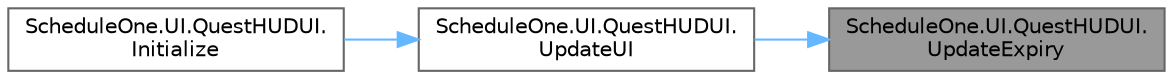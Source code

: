 digraph "ScheduleOne.UI.QuestHUDUI.UpdateExpiry"
{
 // LATEX_PDF_SIZE
  bgcolor="transparent";
  edge [fontname=Helvetica,fontsize=10,labelfontname=Helvetica,labelfontsize=10];
  node [fontname=Helvetica,fontsize=10,shape=box,height=0.2,width=0.4];
  rankdir="RL";
  Node1 [id="Node000001",label="ScheduleOne.UI.QuestHUDUI.\lUpdateExpiry",height=0.2,width=0.4,color="gray40", fillcolor="grey60", style="filled", fontcolor="black",tooltip=" "];
  Node1 -> Node2 [id="edge1_Node000001_Node000002",dir="back",color="steelblue1",style="solid",tooltip=" "];
  Node2 [id="Node000002",label="ScheduleOne.UI.QuestHUDUI.\lUpdateUI",height=0.2,width=0.4,color="grey40", fillcolor="white", style="filled",URL="$class_schedule_one_1_1_u_i_1_1_quest_h_u_d_u_i.html#ad486638b1a2502e8a27c5dbc39cab212",tooltip=" "];
  Node2 -> Node3 [id="edge2_Node000002_Node000003",dir="back",color="steelblue1",style="solid",tooltip=" "];
  Node3 [id="Node000003",label="ScheduleOne.UI.QuestHUDUI.\lInitialize",height=0.2,width=0.4,color="grey40", fillcolor="white", style="filled",URL="$class_schedule_one_1_1_u_i_1_1_quest_h_u_d_u_i.html#a71e2c984471adb57680542fd8fa55df4",tooltip=" "];
}
